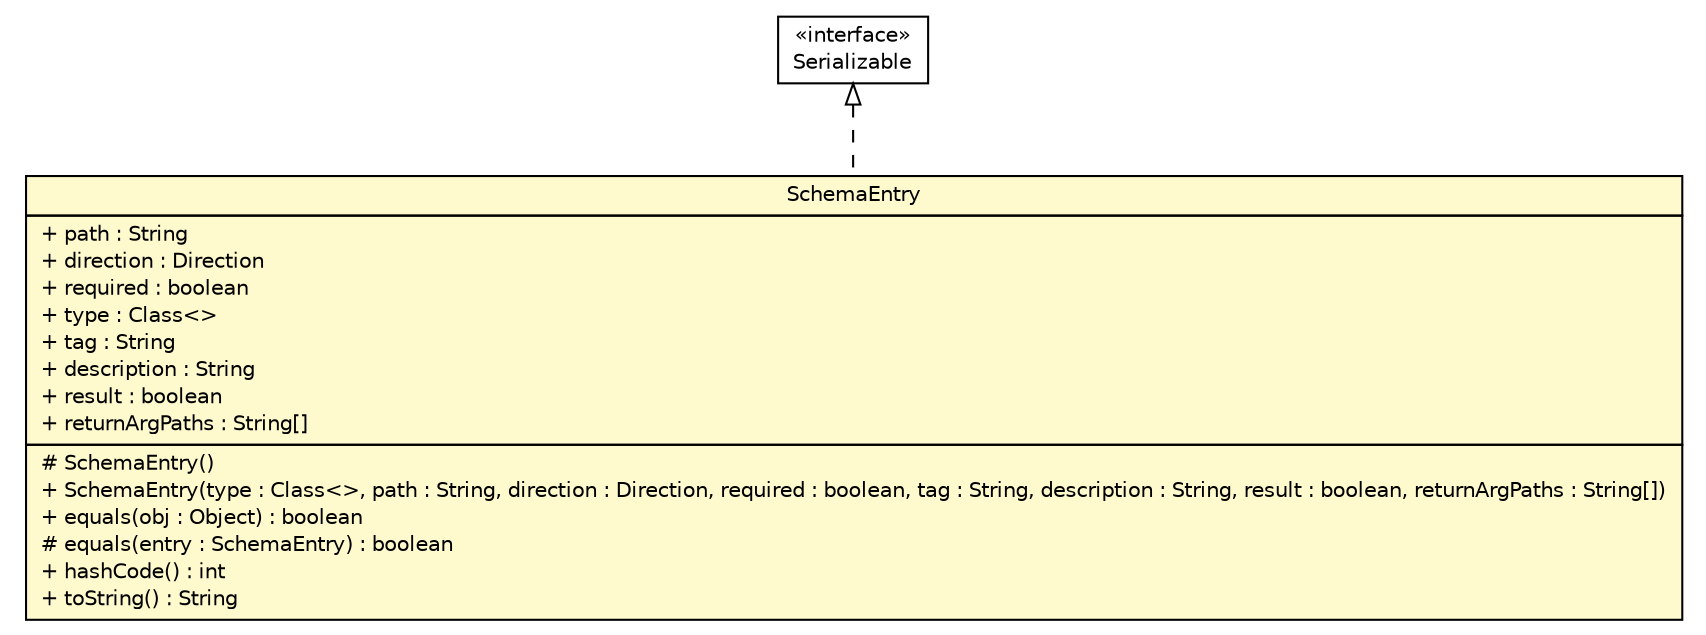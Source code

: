 #!/usr/local/bin/dot
#
# Class diagram 
# Generated by UMLGraph version R5_6 (http://www.umlgraph.org/)
#

digraph G {
	edge [fontname="Helvetica",fontsize=10,labelfontname="Helvetica",labelfontsize=10];
	node [fontname="Helvetica",fontsize=10,shape=plaintext];
	nodesep=0.25;
	ranksep=0.5;
	// sorcer.schema.SchemaEntry
	c281979 [label=<<table title="sorcer.schema.SchemaEntry" border="0" cellborder="1" cellspacing="0" cellpadding="2" port="p" bgcolor="lemonChiffon" href="./SchemaEntry.html">
		<tr><td><table border="0" cellspacing="0" cellpadding="1">
<tr><td align="center" balign="center"> SchemaEntry </td></tr>
		</table></td></tr>
		<tr><td><table border="0" cellspacing="0" cellpadding="1">
<tr><td align="left" balign="left"> + path : String </td></tr>
<tr><td align="left" balign="left"> + direction : Direction </td></tr>
<tr><td align="left" balign="left"> + required : boolean </td></tr>
<tr><td align="left" balign="left"> + type : Class&lt;&gt; </td></tr>
<tr><td align="left" balign="left"> + tag : String </td></tr>
<tr><td align="left" balign="left"> + description : String </td></tr>
<tr><td align="left" balign="left"> + result : boolean </td></tr>
<tr><td align="left" balign="left"> + returnArgPaths : String[] </td></tr>
		</table></td></tr>
		<tr><td><table border="0" cellspacing="0" cellpadding="1">
<tr><td align="left" balign="left"> # SchemaEntry() </td></tr>
<tr><td align="left" balign="left"> + SchemaEntry(type : Class&lt;&gt;, path : String, direction : Direction, required : boolean, tag : String, description : String, result : boolean, returnArgPaths : String[]) </td></tr>
<tr><td align="left" balign="left"> + equals(obj : Object) : boolean </td></tr>
<tr><td align="left" balign="left"> # equals(entry : SchemaEntry) : boolean </td></tr>
<tr><td align="left" balign="left"> + hashCode() : int </td></tr>
<tr><td align="left" balign="left"> + toString() : String </td></tr>
		</table></td></tr>
		</table>>, URL="./SchemaEntry.html", fontname="Helvetica", fontcolor="black", fontsize=10.0];
	//sorcer.schema.SchemaEntry implements java.io.Serializable
	c282275:p -> c281979:p [dir=back,arrowtail=empty,style=dashed];
	// java.io.Serializable
	c282275 [label=<<table title="java.io.Serializable" border="0" cellborder="1" cellspacing="0" cellpadding="2" port="p" href="http://docs.oracle.com/javase/7/docs/api/java/io/Serializable.html">
		<tr><td><table border="0" cellspacing="0" cellpadding="1">
<tr><td align="center" balign="center"> &#171;interface&#187; </td></tr>
<tr><td align="center" balign="center"> Serializable </td></tr>
		</table></td></tr>
		</table>>, URL="http://docs.oracle.com/javase/7/docs/api/java/io/Serializable.html", fontname="Helvetica", fontcolor="black", fontsize=10.0];
}

